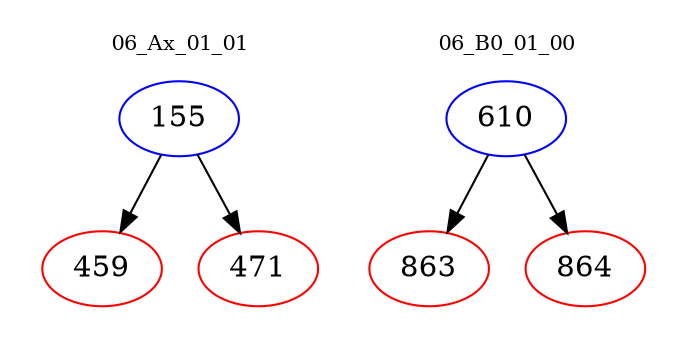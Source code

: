 digraph{
subgraph cluster_0 {
color = white
label = "06_Ax_01_01";
fontsize=10;
T0_155 [label="155", color="blue"]
T0_155 -> T0_459 [color="black"]
T0_459 [label="459", color="red"]
T0_155 -> T0_471 [color="black"]
T0_471 [label="471", color="red"]
}
subgraph cluster_1 {
color = white
label = "06_B0_01_00";
fontsize=10;
T1_610 [label="610", color="blue"]
T1_610 -> T1_863 [color="black"]
T1_863 [label="863", color="red"]
T1_610 -> T1_864 [color="black"]
T1_864 [label="864", color="red"]
}
}
